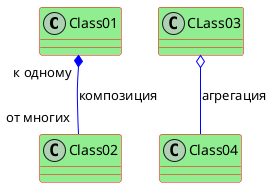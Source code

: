 @startuml  

' задаем параметры для всех классов по умолчанию
skinparam class{
    ' зажаем светло-зеленый цвет для фона классов по умолчанию 
    BackgroundColor LightGreen
    ' задаем синий цвет для связей классов по умолчанию
    ArrowColor  Blue
    ' задаем красный цвет для контуров элементов по умолчанию
    BorderColor Red
}

' задаем цвет кружочков внутри элементов по умолчанию
skinparam StereotypeCBackgroundColor  Magenta

Class01 "к одному" *-- "от многих" Class02: композиция

CLass03 o-- Class04: агрегация

@enduml

